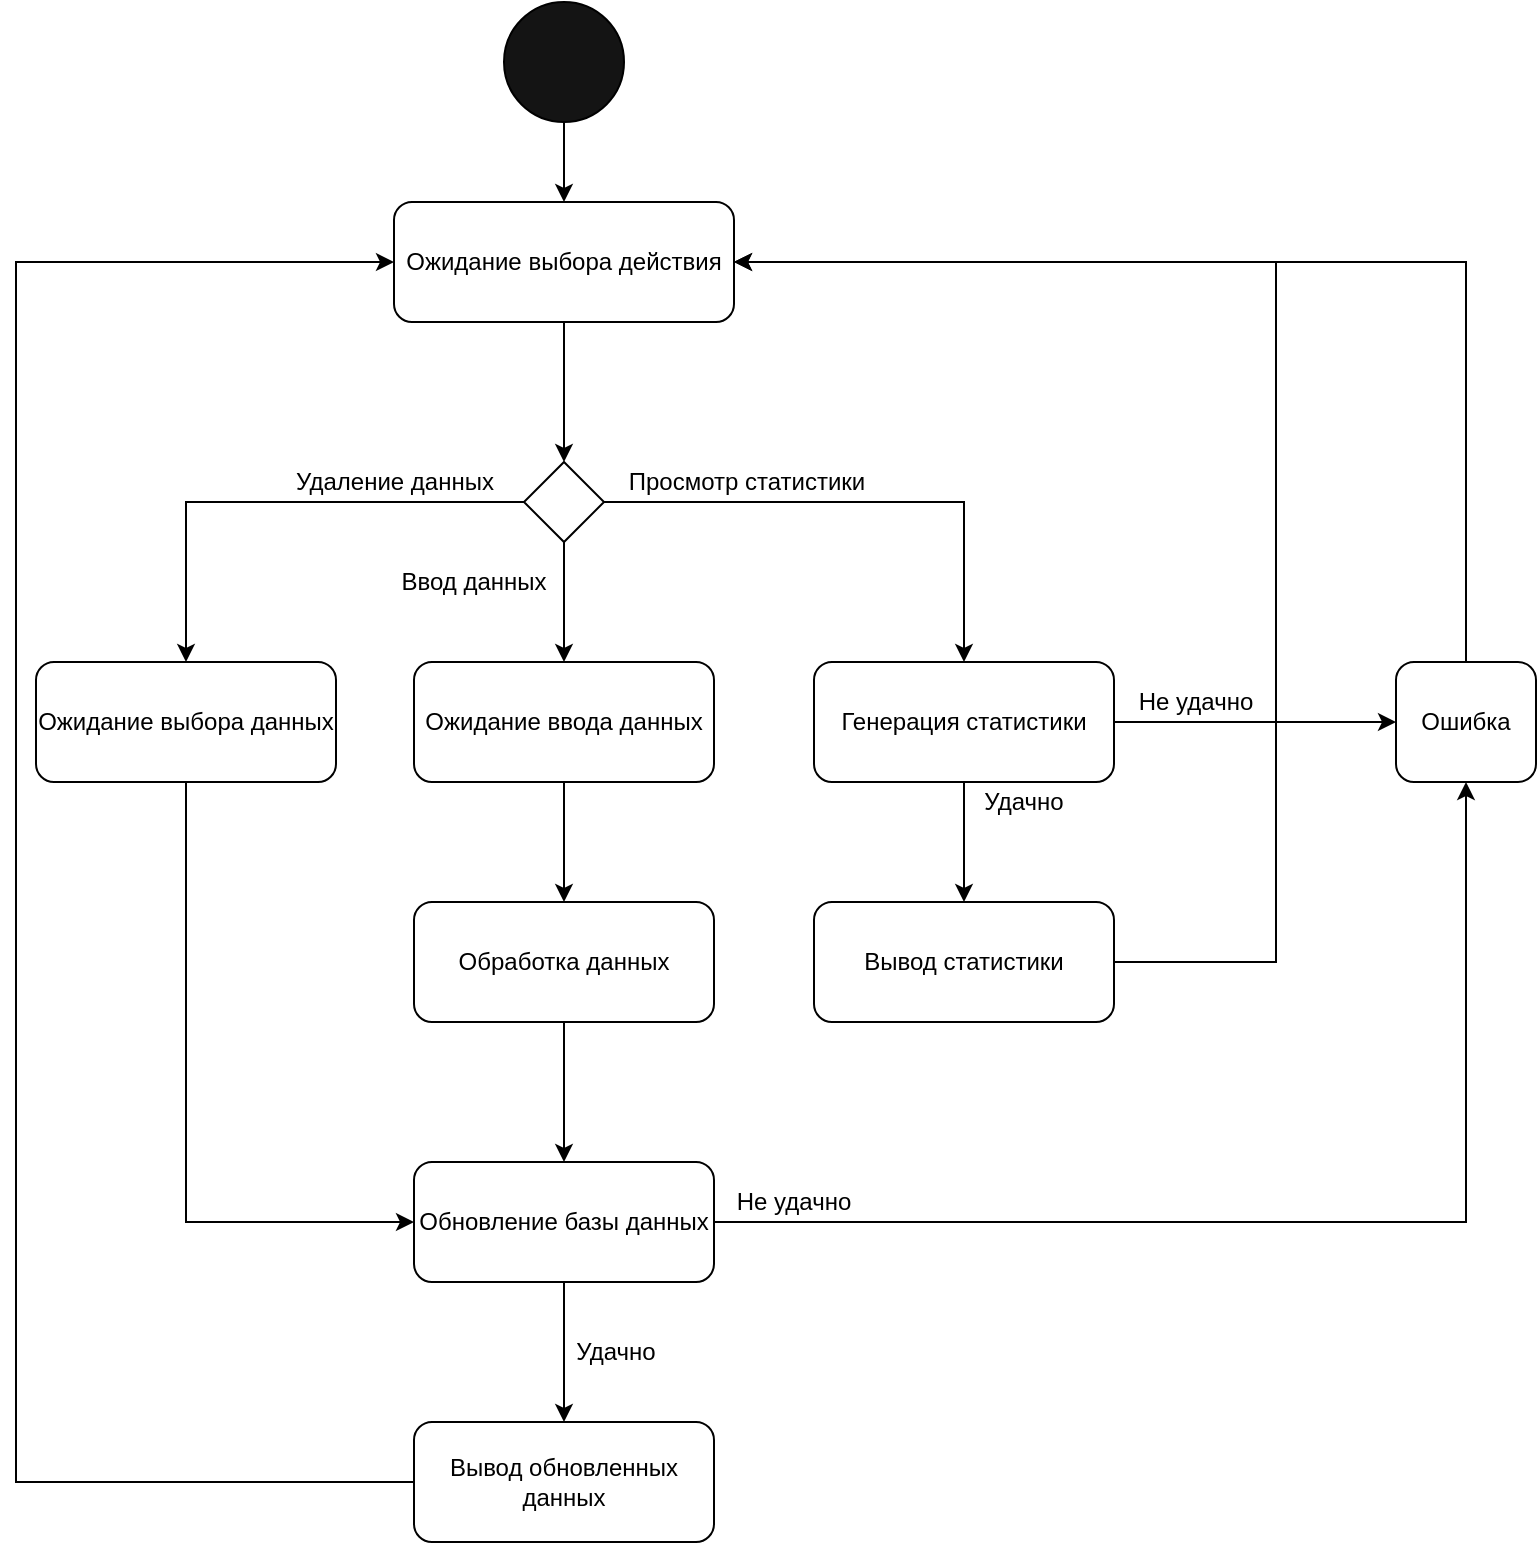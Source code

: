 <mxfile version="10.6.5" type="device"><diagram name="Page-1" id="e7e014a7-5840-1c2e-5031-d8a46d1fe8dd"><mxGraphModel dx="1220" dy="634" grid="1" gridSize="10" guides="1" tooltips="1" connect="1" arrows="1" fold="1" page="1" pageScale="1" pageWidth="1169" pageHeight="826" background="#ffffff" math="0" shadow="0"><root><mxCell id="0"/><mxCell id="1" parent="0"/><mxCell id="u1rTgI9Xw3K_pHjbqqv7-44" style="edgeStyle=orthogonalEdgeStyle;rounded=0;orthogonalLoop=1;jettySize=auto;html=1;entryX=0.5;entryY=0;entryDx=0;entryDy=0;" edge="1" parent="1" source="u1rTgI9Xw3K_pHjbqqv7-41" target="u1rTgI9Xw3K_pHjbqqv7-43"><mxGeometry relative="1" as="geometry"/></mxCell><mxCell id="u1rTgI9Xw3K_pHjbqqv7-41" value="" style="ellipse;whiteSpace=wrap;html=1;aspect=fixed;fillColor=#141414;" vertex="1" parent="1"><mxGeometry x="354" y="200" width="60" height="60" as="geometry"/></mxCell><mxCell id="u1rTgI9Xw3K_pHjbqqv7-46" style="edgeStyle=orthogonalEdgeStyle;rounded=0;orthogonalLoop=1;jettySize=auto;html=1;entryX=0.5;entryY=0;entryDx=0;entryDy=0;" edge="1" parent="1" source="u1rTgI9Xw3K_pHjbqqv7-43" target="u1rTgI9Xw3K_pHjbqqv7-45"><mxGeometry relative="1" as="geometry"/></mxCell><mxCell id="u1rTgI9Xw3K_pHjbqqv7-43" value="Ожидание выбора действия" style="rounded=1;whiteSpace=wrap;html=1;fillColor=#FFFFFF;" vertex="1" parent="1"><mxGeometry x="299" y="300" width="170" height="60" as="geometry"/></mxCell><mxCell id="u1rTgI9Xw3K_pHjbqqv7-51" style="edgeStyle=orthogonalEdgeStyle;rounded=0;orthogonalLoop=1;jettySize=auto;html=1;entryX=0.5;entryY=0;entryDx=0;entryDy=0;exitX=0.5;exitY=1;exitDx=0;exitDy=0;" edge="1" parent="1" source="u1rTgI9Xw3K_pHjbqqv7-45" target="u1rTgI9Xw3K_pHjbqqv7-47"><mxGeometry relative="1" as="geometry"/></mxCell><mxCell id="u1rTgI9Xw3K_pHjbqqv7-79" style="edgeStyle=orthogonalEdgeStyle;rounded=0;orthogonalLoop=1;jettySize=auto;html=1;" edge="1" parent="1" source="u1rTgI9Xw3K_pHjbqqv7-45" target="u1rTgI9Xw3K_pHjbqqv7-78"><mxGeometry relative="1" as="geometry"/></mxCell><mxCell id="u1rTgI9Xw3K_pHjbqqv7-84" style="edgeStyle=orthogonalEdgeStyle;rounded=0;orthogonalLoop=1;jettySize=auto;html=1;exitX=1;exitY=0.5;exitDx=0;exitDy=0;entryX=0.5;entryY=0;entryDx=0;entryDy=0;" edge="1" parent="1" source="u1rTgI9Xw3K_pHjbqqv7-45" target="u1rTgI9Xw3K_pHjbqqv7-83"><mxGeometry relative="1" as="geometry"/></mxCell><mxCell id="u1rTgI9Xw3K_pHjbqqv7-45" value="" style="rhombus;whiteSpace=wrap;html=1;fillColor=#FFFFFF;" vertex="1" parent="1"><mxGeometry x="364" y="430" width="40" height="40" as="geometry"/></mxCell><mxCell id="u1rTgI9Xw3K_pHjbqqv7-52" style="edgeStyle=orthogonalEdgeStyle;rounded=0;orthogonalLoop=1;jettySize=auto;html=1;entryX=0.5;entryY=0;entryDx=0;entryDy=0;" edge="1" parent="1" source="u1rTgI9Xw3K_pHjbqqv7-47" target="u1rTgI9Xw3K_pHjbqqv7-49"><mxGeometry relative="1" as="geometry"/></mxCell><mxCell id="u1rTgI9Xw3K_pHjbqqv7-47" value="Ожидание ввода данных" style="rounded=1;whiteSpace=wrap;html=1;fillColor=#FFFFFF;" vertex="1" parent="1"><mxGeometry x="309" y="530" width="150" height="60" as="geometry"/></mxCell><mxCell id="u1rTgI9Xw3K_pHjbqqv7-53" style="edgeStyle=orthogonalEdgeStyle;rounded=0;orthogonalLoop=1;jettySize=auto;html=1;entryX=0.5;entryY=0;entryDx=0;entryDy=0;" edge="1" parent="1" source="u1rTgI9Xw3K_pHjbqqv7-49" target="u1rTgI9Xw3K_pHjbqqv7-50"><mxGeometry relative="1" as="geometry"/></mxCell><mxCell id="u1rTgI9Xw3K_pHjbqqv7-49" value="Обработка данных" style="rounded=1;whiteSpace=wrap;html=1;fillColor=#FFFFFF;" vertex="1" parent="1"><mxGeometry x="309" y="650" width="150" height="60" as="geometry"/></mxCell><mxCell id="u1rTgI9Xw3K_pHjbqqv7-50" value="Обновление базы данных" style="rounded=1;whiteSpace=wrap;html=1;fillColor=#FFFFFF;" vertex="1" parent="1"><mxGeometry x="309" y="780" width="150" height="60" as="geometry"/></mxCell><mxCell id="u1rTgI9Xw3K_pHjbqqv7-54" value="Ввод данных" style="text;html=1;strokeColor=none;fillColor=none;align=center;verticalAlign=middle;whiteSpace=wrap;rounded=0;" vertex="1" parent="1"><mxGeometry x="294" y="480" width="90" height="20" as="geometry"/></mxCell><mxCell id="u1rTgI9Xw3K_pHjbqqv7-64" style="edgeStyle=orthogonalEdgeStyle;rounded=0;orthogonalLoop=1;jettySize=auto;html=1;exitX=0.5;exitY=1;exitDx=0;exitDy=0;entryX=0.5;entryY=0;entryDx=0;entryDy=0;" edge="1" parent="1" source="u1rTgI9Xw3K_pHjbqqv7-50" target="u1rTgI9Xw3K_pHjbqqv7-62"><mxGeometry relative="1" as="geometry"><mxPoint x="639" y="830" as="sourcePoint"/></mxGeometry></mxCell><mxCell id="u1rTgI9Xw3K_pHjbqqv7-65" style="edgeStyle=orthogonalEdgeStyle;rounded=0;orthogonalLoop=1;jettySize=auto;html=1;exitX=1;exitY=0.5;exitDx=0;exitDy=0;entryX=0.5;entryY=1;entryDx=0;entryDy=0;" edge="1" parent="1" source="u1rTgI9Xw3K_pHjbqqv7-50" target="u1rTgI9Xw3K_pHjbqqv7-59"><mxGeometry relative="1" as="geometry"><mxPoint x="659" y="810" as="sourcePoint"/></mxGeometry></mxCell><mxCell id="u1rTgI9Xw3K_pHjbqqv7-59" value="Ошибка" style="rounded=1;whiteSpace=wrap;html=1;fillColor=#FFFFFF;" vertex="1" parent="1"><mxGeometry x="800" y="530" width="70" height="60" as="geometry"/></mxCell><mxCell id="u1rTgI9Xw3K_pHjbqqv7-60" value="Не удачно" style="text;html=1;strokeColor=none;fillColor=none;align=center;verticalAlign=middle;whiteSpace=wrap;rounded=0;" vertex="1" parent="1"><mxGeometry x="469" y="790" width="60" height="20" as="geometry"/></mxCell><mxCell id="u1rTgI9Xw3K_pHjbqqv7-61" value="Удачно" style="text;html=1;strokeColor=none;fillColor=none;align=center;verticalAlign=middle;whiteSpace=wrap;rounded=0;" vertex="1" parent="1"><mxGeometry x="389.5" y="865" width="40" height="20" as="geometry"/></mxCell><mxCell id="u1rTgI9Xw3K_pHjbqqv7-75" style="edgeStyle=orthogonalEdgeStyle;rounded=0;orthogonalLoop=1;jettySize=auto;html=1;entryX=0;entryY=0.5;entryDx=0;entryDy=0;exitX=0;exitY=0.5;exitDx=0;exitDy=0;" edge="1" parent="1" source="u1rTgI9Xw3K_pHjbqqv7-62" target="u1rTgI9Xw3K_pHjbqqv7-43"><mxGeometry relative="1" as="geometry"><mxPoint x="280" y="330" as="targetPoint"/><Array as="points"><mxPoint x="110" y="940"/><mxPoint x="110" y="330"/></Array></mxGeometry></mxCell><mxCell id="u1rTgI9Xw3K_pHjbqqv7-62" value="Вывод обновленных данных" style="rounded=1;whiteSpace=wrap;html=1;fillColor=#FFFFFF;" vertex="1" parent="1"><mxGeometry x="309" y="910" width="150" height="60" as="geometry"/></mxCell><mxCell id="u1rTgI9Xw3K_pHjbqqv7-73" style="edgeStyle=orthogonalEdgeStyle;rounded=0;orthogonalLoop=1;jettySize=auto;html=1;exitX=0.5;exitY=0;exitDx=0;exitDy=0;entryX=1;entryY=0.5;entryDx=0;entryDy=0;" edge="1" parent="1" source="u1rTgI9Xw3K_pHjbqqv7-59" target="u1rTgI9Xw3K_pHjbqqv7-43"><mxGeometry relative="1" as="geometry"><mxPoint x="650" y="540" as="sourcePoint"/><mxPoint x="630" y="330" as="targetPoint"/><Array as="points"><mxPoint x="835" y="330"/></Array></mxGeometry></mxCell><mxCell id="u1rTgI9Xw3K_pHjbqqv7-81" style="edgeStyle=orthogonalEdgeStyle;rounded=0;orthogonalLoop=1;jettySize=auto;html=1;exitX=0.5;exitY=1;exitDx=0;exitDy=0;entryX=0;entryY=0.5;entryDx=0;entryDy=0;" edge="1" parent="1" source="u1rTgI9Xw3K_pHjbqqv7-78" target="u1rTgI9Xw3K_pHjbqqv7-50"><mxGeometry relative="1" as="geometry"/></mxCell><mxCell id="u1rTgI9Xw3K_pHjbqqv7-78" value="Ожидание выбора данных" style="rounded=1;whiteSpace=wrap;html=1;fillColor=#FFFFFF;" vertex="1" parent="1"><mxGeometry x="120" y="530" width="150" height="60" as="geometry"/></mxCell><mxCell id="u1rTgI9Xw3K_pHjbqqv7-80" value="Удаление данных" style="text;html=1;strokeColor=none;fillColor=none;align=center;verticalAlign=middle;whiteSpace=wrap;rounded=0;" vertex="1" parent="1"><mxGeometry x="239.5" y="430" width="119" height="20" as="geometry"/></mxCell><mxCell id="u1rTgI9Xw3K_pHjbqqv7-86" style="edgeStyle=orthogonalEdgeStyle;rounded=0;orthogonalLoop=1;jettySize=auto;html=1;entryX=0;entryY=0.5;entryDx=0;entryDy=0;" edge="1" parent="1" source="u1rTgI9Xw3K_pHjbqqv7-83" target="u1rTgI9Xw3K_pHjbqqv7-59"><mxGeometry relative="1" as="geometry"/></mxCell><mxCell id="u1rTgI9Xw3K_pHjbqqv7-91" style="edgeStyle=orthogonalEdgeStyle;rounded=0;orthogonalLoop=1;jettySize=auto;html=1;entryX=0.5;entryY=0;entryDx=0;entryDy=0;" edge="1" parent="1" source="u1rTgI9Xw3K_pHjbqqv7-83" target="u1rTgI9Xw3K_pHjbqqv7-90"><mxGeometry relative="1" as="geometry"/></mxCell><mxCell id="u1rTgI9Xw3K_pHjbqqv7-83" value="Генерация статистики" style="rounded=1;whiteSpace=wrap;html=1;fillColor=#FFFFFF;" vertex="1" parent="1"><mxGeometry x="509" y="530" width="150" height="60" as="geometry"/></mxCell><mxCell id="u1rTgI9Xw3K_pHjbqqv7-85" value="Просмотр статистики" style="text;html=1;strokeColor=none;fillColor=none;align=center;verticalAlign=middle;whiteSpace=wrap;rounded=0;" vertex="1" parent="1"><mxGeometry x="409.5" y="430" width="131" height="20" as="geometry"/></mxCell><mxCell id="u1rTgI9Xw3K_pHjbqqv7-87" value="Не удачно" style="text;html=1;strokeColor=none;fillColor=none;align=center;verticalAlign=middle;whiteSpace=wrap;rounded=0;" vertex="1" parent="1"><mxGeometry x="670" y="540" width="60" height="20" as="geometry"/></mxCell><mxCell id="u1rTgI9Xw3K_pHjbqqv7-93" style="edgeStyle=orthogonalEdgeStyle;rounded=0;orthogonalLoop=1;jettySize=auto;html=1;entryX=1;entryY=0.5;entryDx=0;entryDy=0;" edge="1" parent="1" source="u1rTgI9Xw3K_pHjbqqv7-90" target="u1rTgI9Xw3K_pHjbqqv7-43"><mxGeometry relative="1" as="geometry"><mxPoint x="760" y="330" as="targetPoint"/><Array as="points"><mxPoint x="740" y="680"/><mxPoint x="740" y="330"/></Array></mxGeometry></mxCell><mxCell id="u1rTgI9Xw3K_pHjbqqv7-90" value="Вывод статистики" style="rounded=1;whiteSpace=wrap;html=1;fillColor=#FFFFFF;" vertex="1" parent="1"><mxGeometry x="509" y="650" width="150" height="60" as="geometry"/></mxCell><mxCell id="u1rTgI9Xw3K_pHjbqqv7-92" value="Удачно" style="text;html=1;strokeColor=none;fillColor=none;align=center;verticalAlign=middle;whiteSpace=wrap;rounded=0;" vertex="1" parent="1"><mxGeometry x="584" y="590" width="60" height="20" as="geometry"/></mxCell></root></mxGraphModel></diagram></mxfile>